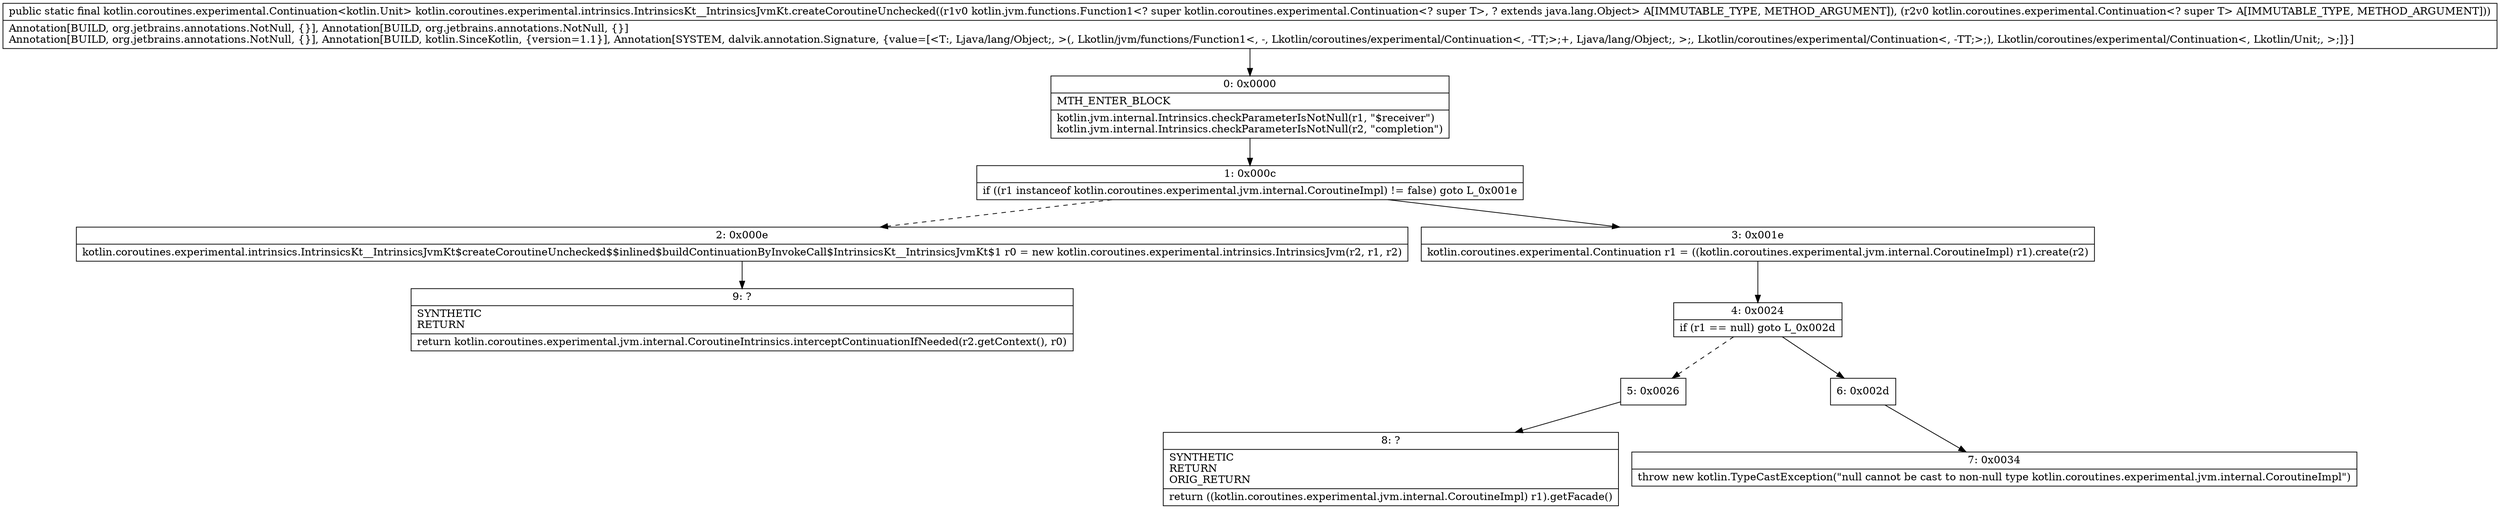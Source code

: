 digraph "CFG forkotlin.coroutines.experimental.intrinsics.IntrinsicsKt__IntrinsicsJvmKt.createCoroutineUnchecked(Lkotlin\/jvm\/functions\/Function1;Lkotlin\/coroutines\/experimental\/Continuation;)Lkotlin\/coroutines\/experimental\/Continuation;" {
Node_0 [shape=record,label="{0\:\ 0x0000|MTH_ENTER_BLOCK\l|kotlin.jvm.internal.Intrinsics.checkParameterIsNotNull(r1, \"$receiver\")\lkotlin.jvm.internal.Intrinsics.checkParameterIsNotNull(r2, \"completion\")\l}"];
Node_1 [shape=record,label="{1\:\ 0x000c|if ((r1 instanceof kotlin.coroutines.experimental.jvm.internal.CoroutineImpl) != false) goto L_0x001e\l}"];
Node_2 [shape=record,label="{2\:\ 0x000e|kotlin.coroutines.experimental.intrinsics.IntrinsicsKt__IntrinsicsJvmKt$createCoroutineUnchecked$$inlined$buildContinuationByInvokeCall$IntrinsicsKt__IntrinsicsJvmKt$1 r0 = new kotlin.coroutines.experimental.intrinsics.IntrinsicsJvm(r2, r1, r2)\l}"];
Node_3 [shape=record,label="{3\:\ 0x001e|kotlin.coroutines.experimental.Continuation r1 = ((kotlin.coroutines.experimental.jvm.internal.CoroutineImpl) r1).create(r2)\l}"];
Node_4 [shape=record,label="{4\:\ 0x0024|if (r1 == null) goto L_0x002d\l}"];
Node_5 [shape=record,label="{5\:\ 0x0026}"];
Node_6 [shape=record,label="{6\:\ 0x002d}"];
Node_7 [shape=record,label="{7\:\ 0x0034|throw new kotlin.TypeCastException(\"null cannot be cast to non\-null type kotlin.coroutines.experimental.jvm.internal.CoroutineImpl\")\l}"];
Node_8 [shape=record,label="{8\:\ ?|SYNTHETIC\lRETURN\lORIG_RETURN\l|return ((kotlin.coroutines.experimental.jvm.internal.CoroutineImpl) r1).getFacade()\l}"];
Node_9 [shape=record,label="{9\:\ ?|SYNTHETIC\lRETURN\l|return kotlin.coroutines.experimental.jvm.internal.CoroutineIntrinsics.interceptContinuationIfNeeded(r2.getContext(), r0)\l}"];
MethodNode[shape=record,label="{public static final kotlin.coroutines.experimental.Continuation\<kotlin.Unit\> kotlin.coroutines.experimental.intrinsics.IntrinsicsKt__IntrinsicsJvmKt.createCoroutineUnchecked((r1v0 kotlin.jvm.functions.Function1\<? super kotlin.coroutines.experimental.Continuation\<? super T\>, ? extends java.lang.Object\> A[IMMUTABLE_TYPE, METHOD_ARGUMENT]), (r2v0 kotlin.coroutines.experimental.Continuation\<? super T\> A[IMMUTABLE_TYPE, METHOD_ARGUMENT]))  | Annotation[BUILD, org.jetbrains.annotations.NotNull, \{\}], Annotation[BUILD, org.jetbrains.annotations.NotNull, \{\}]\lAnnotation[BUILD, org.jetbrains.annotations.NotNull, \{\}], Annotation[BUILD, kotlin.SinceKotlin, \{version=1.1\}], Annotation[SYSTEM, dalvik.annotation.Signature, \{value=[\<T:, Ljava\/lang\/Object;, \>(, Lkotlin\/jvm\/functions\/Function1\<, \-, Lkotlin\/coroutines\/experimental\/Continuation\<, \-TT;\>;+, Ljava\/lang\/Object;, \>;, Lkotlin\/coroutines\/experimental\/Continuation\<, \-TT;\>;), Lkotlin\/coroutines\/experimental\/Continuation\<, Lkotlin\/Unit;, \>;]\}]\l}"];
MethodNode -> Node_0;
Node_0 -> Node_1;
Node_1 -> Node_2[style=dashed];
Node_1 -> Node_3;
Node_2 -> Node_9;
Node_3 -> Node_4;
Node_4 -> Node_5[style=dashed];
Node_4 -> Node_6;
Node_5 -> Node_8;
Node_6 -> Node_7;
}

